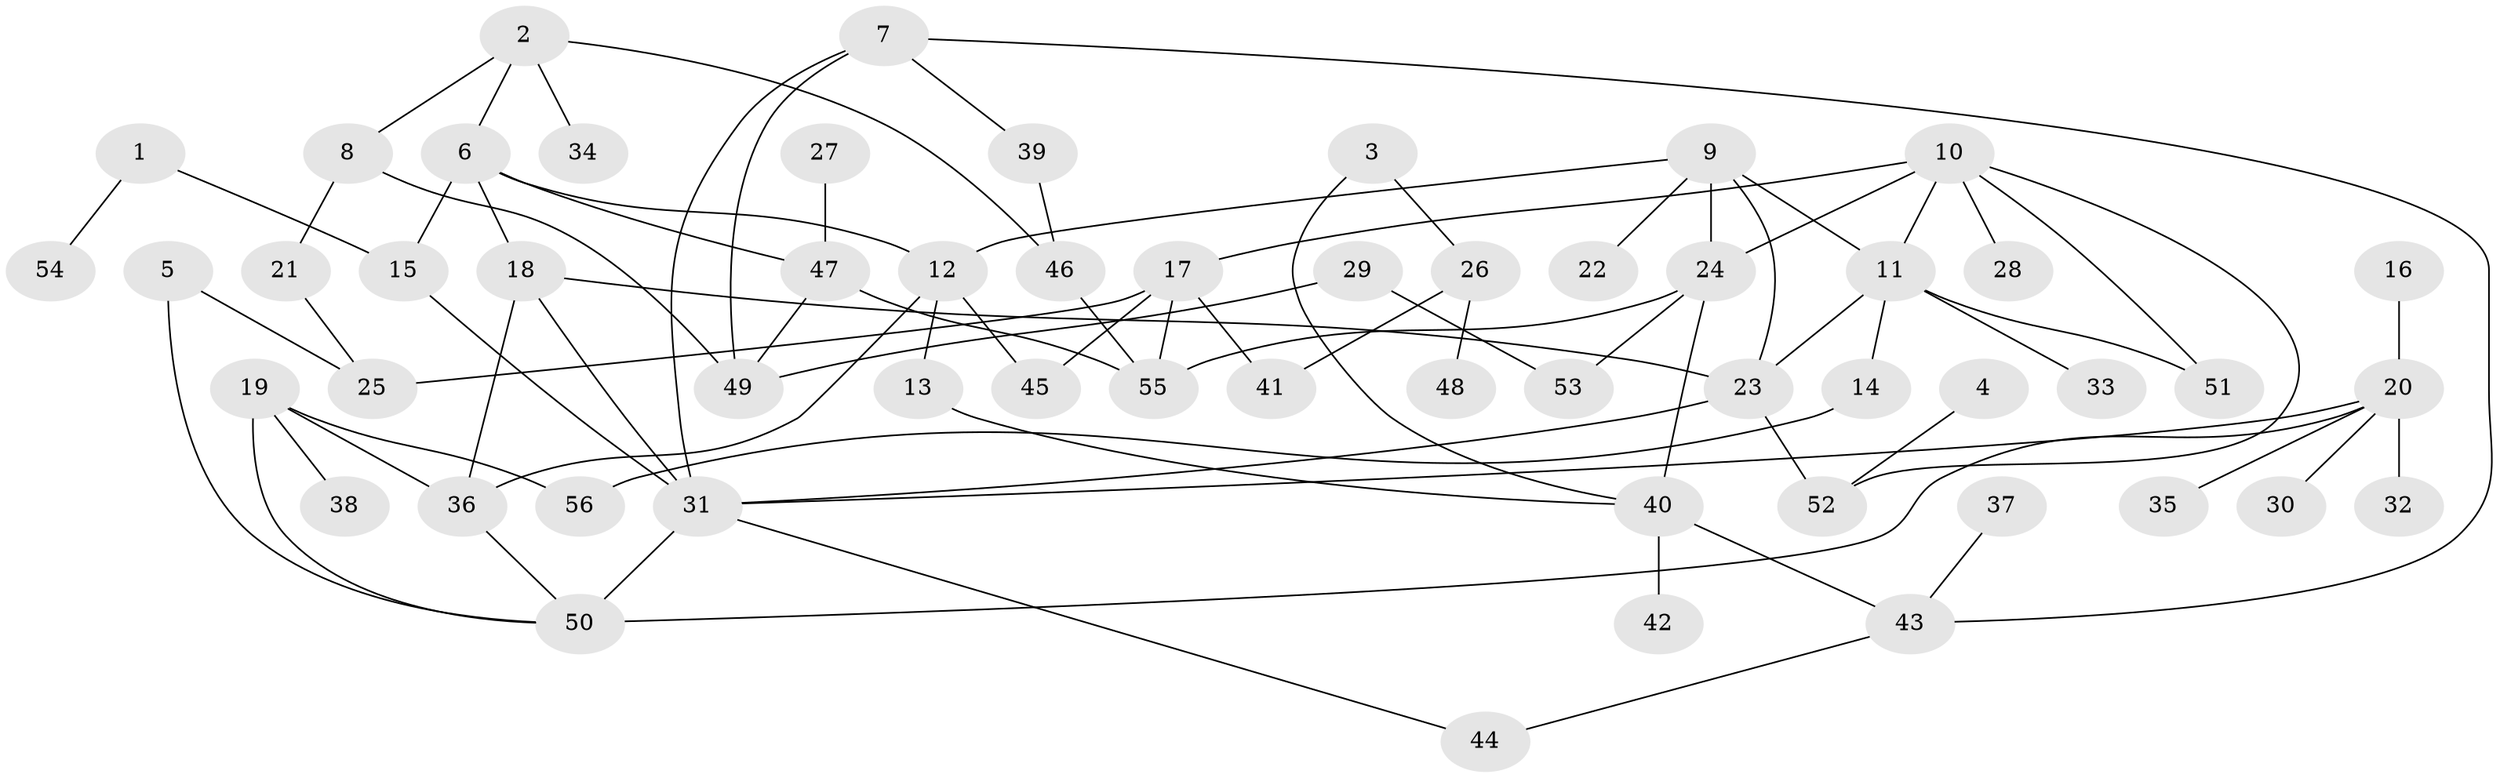 // original degree distribution, {5: 0.0625, 6: 0.05357142857142857, 8: 0.017857142857142856, 3: 0.13392857142857142, 4: 0.11607142857142858, 2: 0.25892857142857145, 7: 0.008928571428571428, 1: 0.3482142857142857}
// Generated by graph-tools (version 1.1) at 2025/01/03/09/25 03:01:07]
// undirected, 56 vertices, 81 edges
graph export_dot {
graph [start="1"]
  node [color=gray90,style=filled];
  1;
  2;
  3;
  4;
  5;
  6;
  7;
  8;
  9;
  10;
  11;
  12;
  13;
  14;
  15;
  16;
  17;
  18;
  19;
  20;
  21;
  22;
  23;
  24;
  25;
  26;
  27;
  28;
  29;
  30;
  31;
  32;
  33;
  34;
  35;
  36;
  37;
  38;
  39;
  40;
  41;
  42;
  43;
  44;
  45;
  46;
  47;
  48;
  49;
  50;
  51;
  52;
  53;
  54;
  55;
  56;
  1 -- 15 [weight=1.0];
  1 -- 54 [weight=1.0];
  2 -- 6 [weight=1.0];
  2 -- 8 [weight=1.0];
  2 -- 34 [weight=1.0];
  2 -- 46 [weight=1.0];
  3 -- 26 [weight=1.0];
  3 -- 40 [weight=1.0];
  4 -- 52 [weight=1.0];
  5 -- 25 [weight=1.0];
  5 -- 50 [weight=1.0];
  6 -- 12 [weight=1.0];
  6 -- 15 [weight=1.0];
  6 -- 18 [weight=1.0];
  6 -- 47 [weight=1.0];
  7 -- 31 [weight=1.0];
  7 -- 39 [weight=1.0];
  7 -- 43 [weight=1.0];
  7 -- 49 [weight=1.0];
  8 -- 21 [weight=1.0];
  8 -- 49 [weight=1.0];
  9 -- 11 [weight=1.0];
  9 -- 12 [weight=1.0];
  9 -- 22 [weight=1.0];
  9 -- 23 [weight=1.0];
  9 -- 24 [weight=2.0];
  10 -- 11 [weight=1.0];
  10 -- 17 [weight=1.0];
  10 -- 24 [weight=1.0];
  10 -- 28 [weight=1.0];
  10 -- 51 [weight=1.0];
  10 -- 52 [weight=1.0];
  11 -- 14 [weight=1.0];
  11 -- 23 [weight=1.0];
  11 -- 33 [weight=1.0];
  11 -- 51 [weight=1.0];
  12 -- 13 [weight=1.0];
  12 -- 36 [weight=1.0];
  12 -- 45 [weight=1.0];
  13 -- 40 [weight=1.0];
  14 -- 56 [weight=1.0];
  15 -- 31 [weight=1.0];
  16 -- 20 [weight=1.0];
  17 -- 25 [weight=1.0];
  17 -- 41 [weight=1.0];
  17 -- 45 [weight=1.0];
  17 -- 55 [weight=1.0];
  18 -- 23 [weight=1.0];
  18 -- 31 [weight=1.0];
  18 -- 36 [weight=1.0];
  19 -- 36 [weight=1.0];
  19 -- 38 [weight=1.0];
  19 -- 50 [weight=1.0];
  19 -- 56 [weight=1.0];
  20 -- 30 [weight=1.0];
  20 -- 31 [weight=1.0];
  20 -- 32 [weight=1.0];
  20 -- 35 [weight=1.0];
  20 -- 50 [weight=1.0];
  21 -- 25 [weight=1.0];
  23 -- 31 [weight=1.0];
  23 -- 52 [weight=1.0];
  24 -- 40 [weight=2.0];
  24 -- 53 [weight=2.0];
  24 -- 55 [weight=1.0];
  26 -- 41 [weight=1.0];
  26 -- 48 [weight=1.0];
  27 -- 47 [weight=1.0];
  29 -- 49 [weight=1.0];
  29 -- 53 [weight=1.0];
  31 -- 44 [weight=1.0];
  31 -- 50 [weight=2.0];
  36 -- 50 [weight=1.0];
  37 -- 43 [weight=1.0];
  39 -- 46 [weight=1.0];
  40 -- 42 [weight=1.0];
  40 -- 43 [weight=1.0];
  43 -- 44 [weight=1.0];
  46 -- 55 [weight=1.0];
  47 -- 49 [weight=1.0];
  47 -- 55 [weight=3.0];
}
